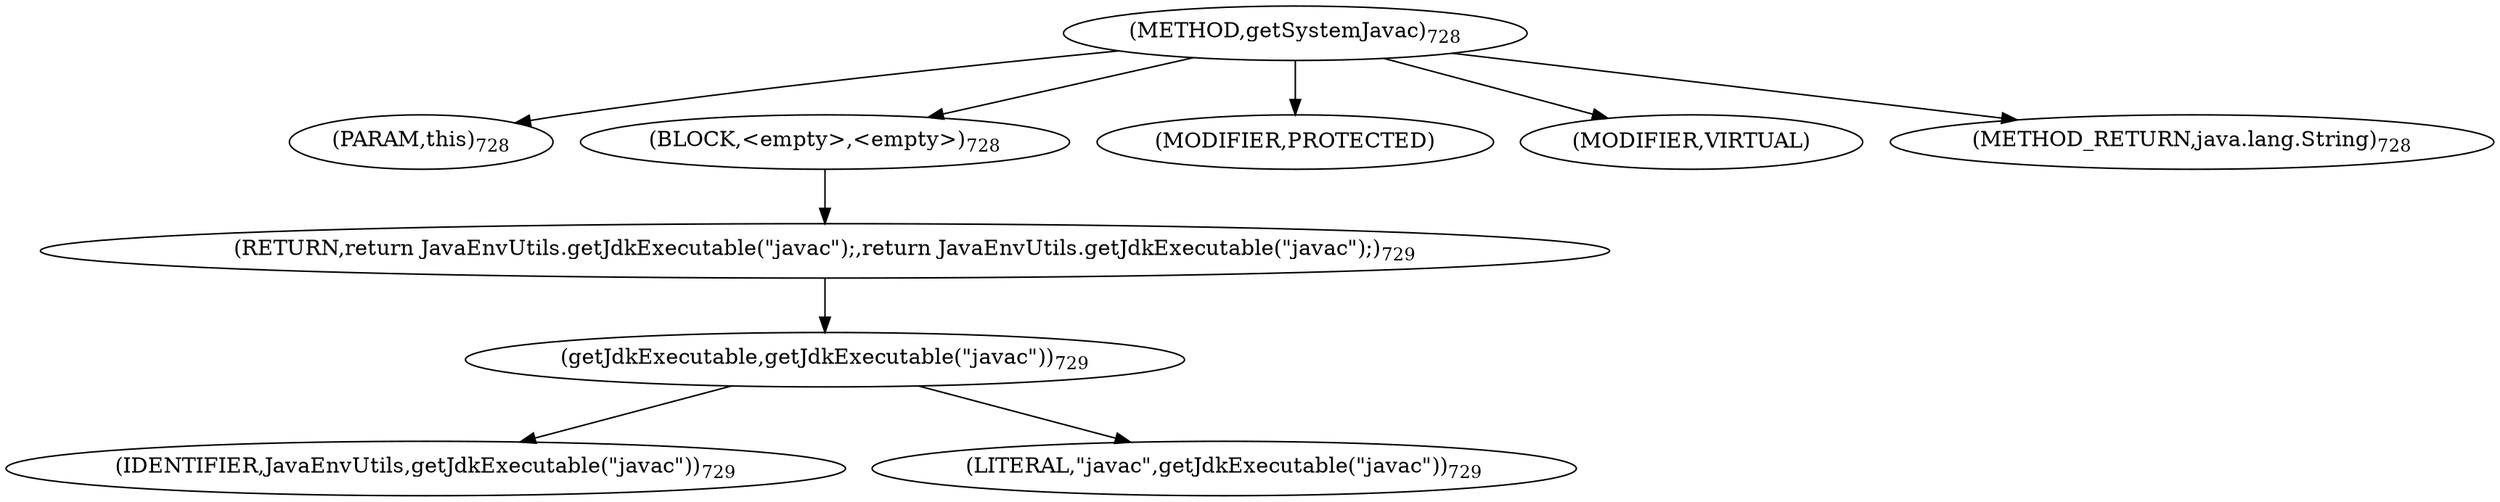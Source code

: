 digraph "getSystemJavac" {  
"1441" [label = <(METHOD,getSystemJavac)<SUB>728</SUB>> ]
"1442" [label = <(PARAM,this)<SUB>728</SUB>> ]
"1443" [label = <(BLOCK,&lt;empty&gt;,&lt;empty&gt;)<SUB>728</SUB>> ]
"1444" [label = <(RETURN,return JavaEnvUtils.getJdkExecutable(&quot;javac&quot;);,return JavaEnvUtils.getJdkExecutable(&quot;javac&quot;);)<SUB>729</SUB>> ]
"1445" [label = <(getJdkExecutable,getJdkExecutable(&quot;javac&quot;))<SUB>729</SUB>> ]
"1446" [label = <(IDENTIFIER,JavaEnvUtils,getJdkExecutable(&quot;javac&quot;))<SUB>729</SUB>> ]
"1447" [label = <(LITERAL,&quot;javac&quot;,getJdkExecutable(&quot;javac&quot;))<SUB>729</SUB>> ]
"1448" [label = <(MODIFIER,PROTECTED)> ]
"1449" [label = <(MODIFIER,VIRTUAL)> ]
"1450" [label = <(METHOD_RETURN,java.lang.String)<SUB>728</SUB>> ]
  "1441" -> "1442" 
  "1441" -> "1443" 
  "1441" -> "1448" 
  "1441" -> "1449" 
  "1441" -> "1450" 
  "1443" -> "1444" 
  "1444" -> "1445" 
  "1445" -> "1446" 
  "1445" -> "1447" 
}
